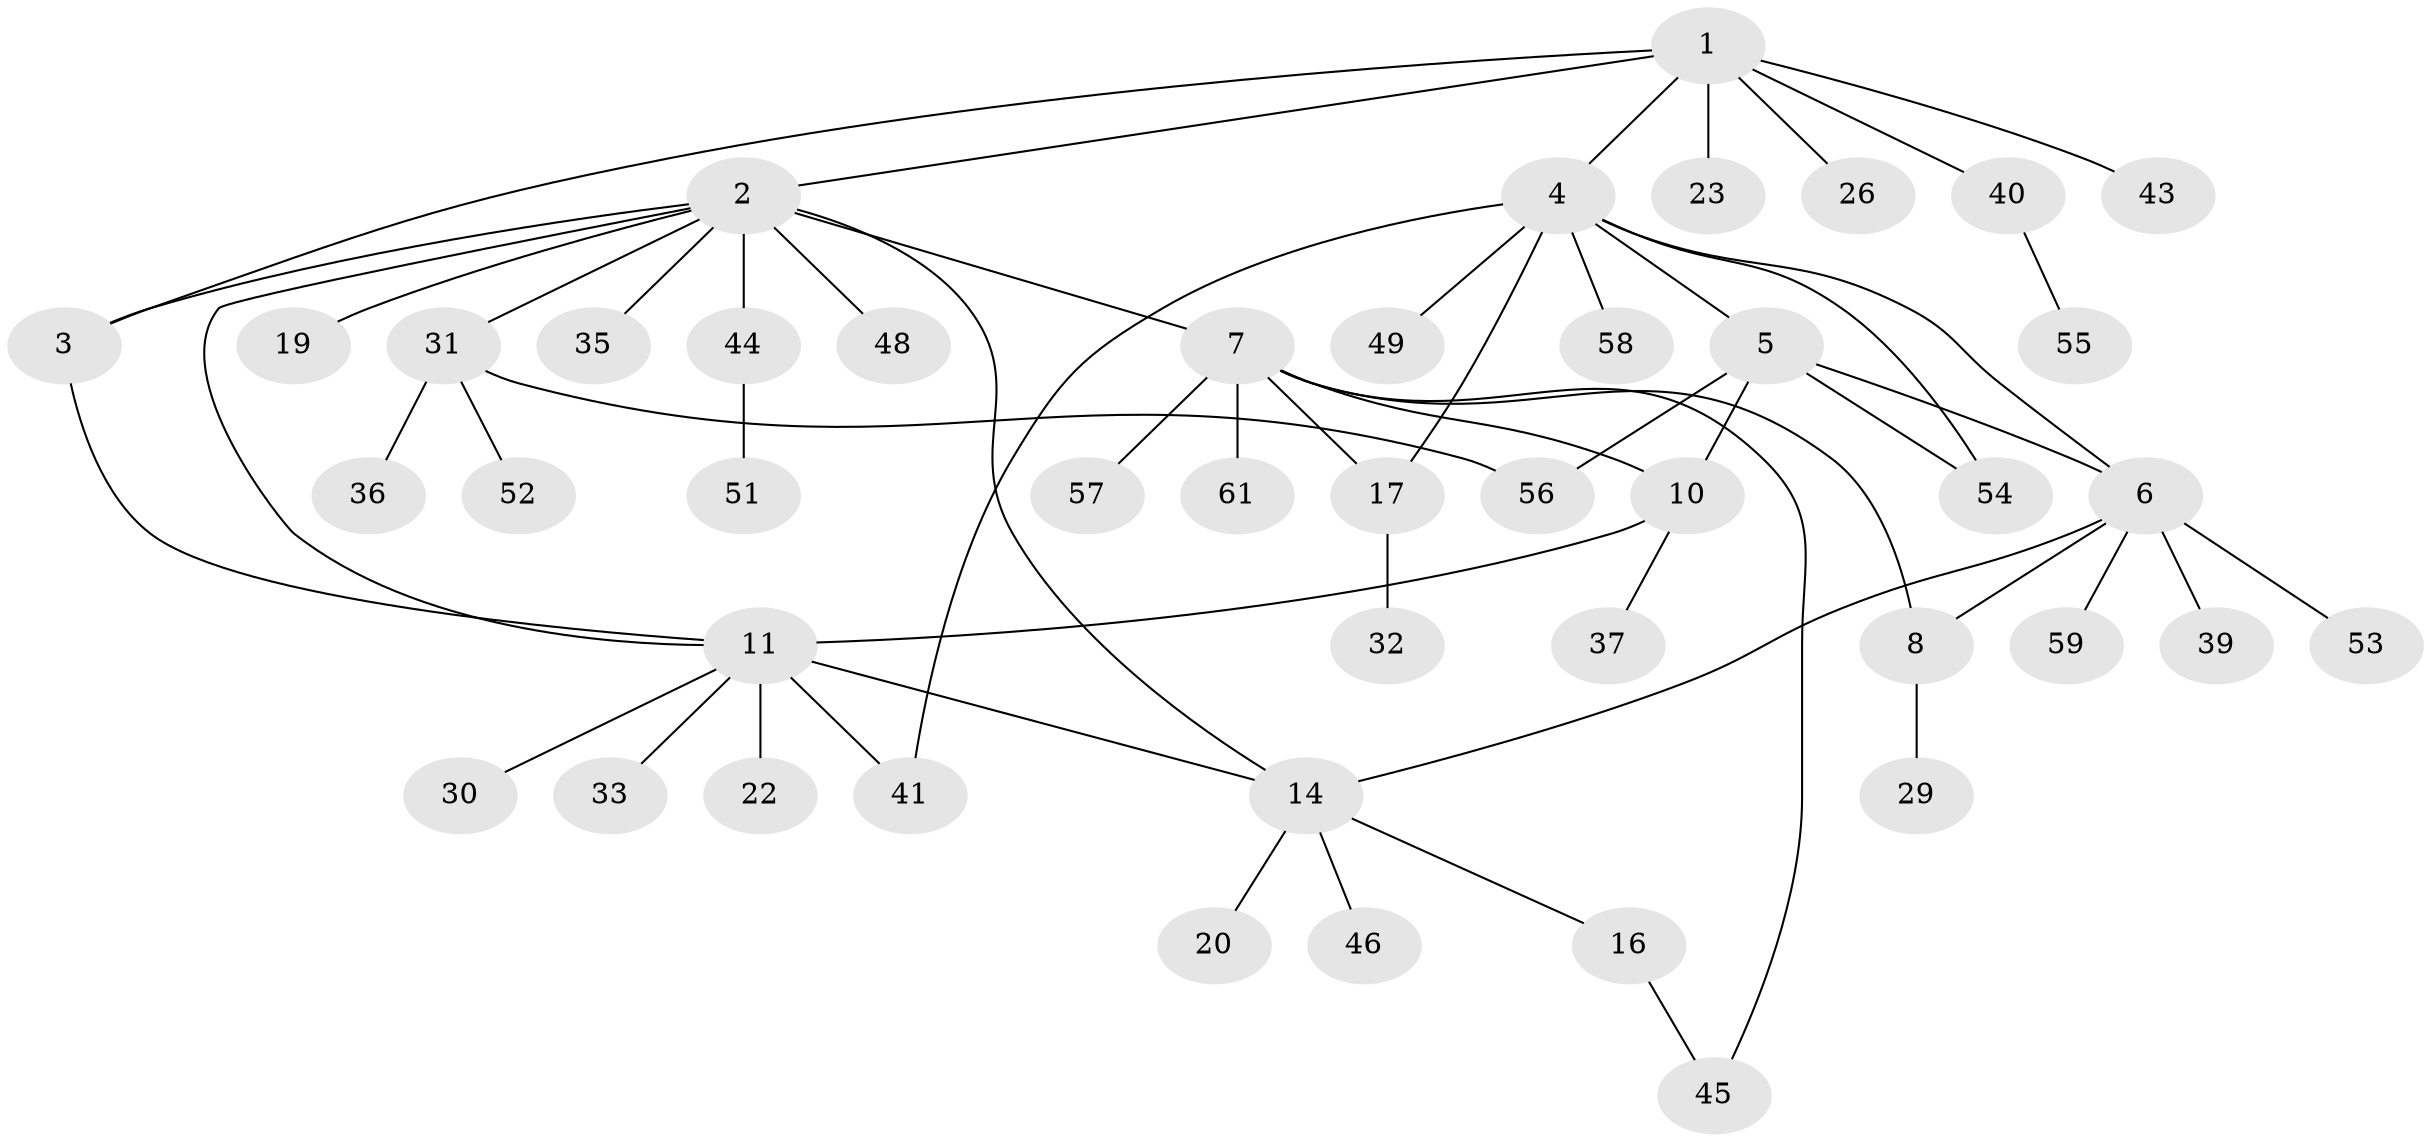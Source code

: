 // original degree distribution, {8: 0.06557377049180328, 6: 0.03278688524590164, 3: 0.08196721311475409, 7: 0.04918032786885246, 4: 0.04918032786885246, 2: 0.19672131147540983, 5: 0.01639344262295082, 1: 0.5081967213114754}
// Generated by graph-tools (version 1.1) at 2025/42/03/06/25 10:42:12]
// undirected, 45 vertices, 57 edges
graph export_dot {
graph [start="1"]
  node [color=gray90,style=filled];
  1 [super="+28"];
  2 [super="+15"];
  3;
  4 [super="+21"];
  5 [super="+18"];
  6 [super="+27"];
  7 [super="+50"];
  8 [super="+9"];
  10 [super="+12"];
  11 [super="+13"];
  14 [super="+25"];
  16 [super="+24"];
  17 [super="+42"];
  19;
  20;
  22;
  23;
  26;
  29;
  30;
  31 [super="+34"];
  32;
  33;
  35;
  36;
  37 [super="+38"];
  39;
  40;
  41;
  43 [super="+47"];
  44;
  45;
  46;
  48;
  49;
  51 [super="+60"];
  52;
  53;
  54;
  55;
  56;
  57;
  58;
  59;
  61;
  1 -- 2;
  1 -- 3;
  1 -- 4;
  1 -- 23;
  1 -- 26;
  1 -- 40;
  1 -- 43;
  2 -- 3;
  2 -- 7 [weight=2];
  2 -- 19;
  2 -- 31;
  2 -- 48;
  2 -- 35;
  2 -- 11;
  2 -- 44;
  2 -- 14;
  3 -- 11;
  4 -- 5;
  4 -- 6;
  4 -- 41;
  4 -- 49;
  4 -- 58;
  4 -- 17;
  4 -- 54;
  5 -- 6;
  5 -- 10;
  5 -- 54;
  5 -- 56;
  6 -- 8;
  6 -- 14;
  6 -- 39;
  6 -- 53;
  6 -- 59;
  7 -- 8 [weight=2];
  7 -- 10;
  7 -- 17;
  7 -- 57;
  7 -- 61;
  7 -- 45;
  8 -- 29;
  10 -- 11 [weight=2];
  10 -- 37;
  11 -- 22;
  11 -- 30;
  11 -- 33;
  11 -- 41;
  11 -- 14;
  14 -- 16;
  14 -- 20;
  14 -- 46;
  16 -- 45;
  17 -- 32;
  31 -- 56;
  31 -- 36;
  31 -- 52;
  40 -- 55;
  44 -- 51;
}
